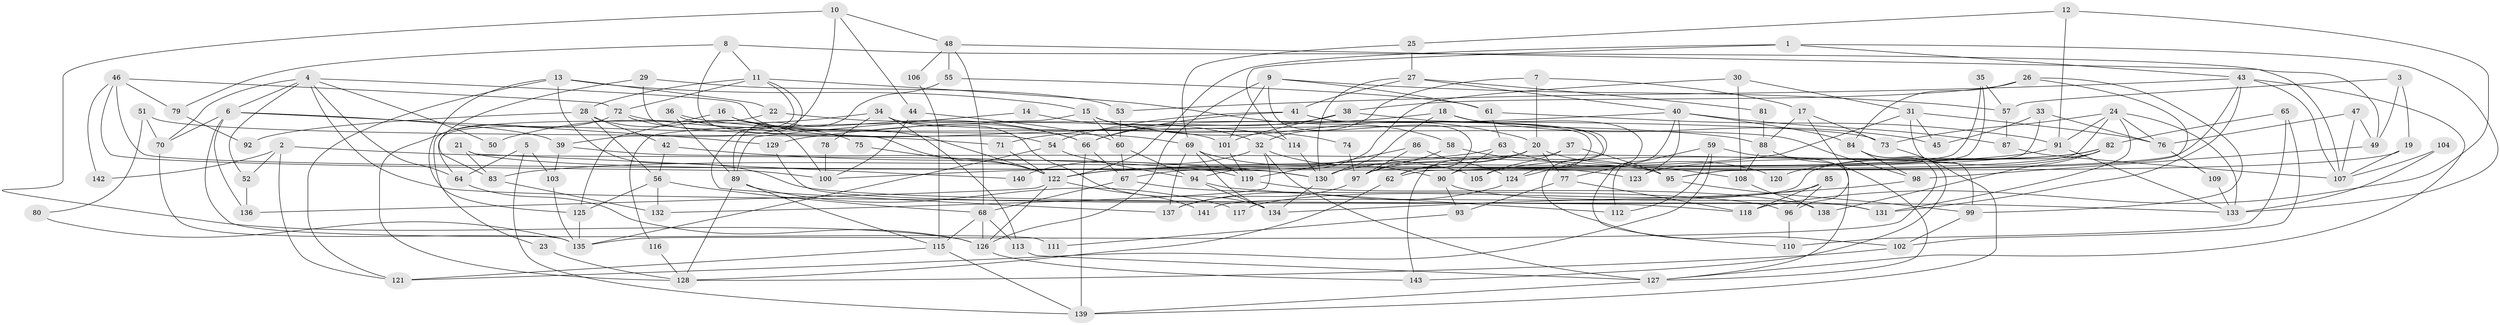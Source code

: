 // coarse degree distribution, {2: 0.16666666666666666, 5: 0.19047619047619047, 4: 0.11904761904761904, 7: 0.023809523809523808, 9: 0.07142857142857142, 6: 0.09523809523809523, 3: 0.16666666666666666, 10: 0.047619047619047616, 8: 0.023809523809523808, 11: 0.047619047619047616, 13: 0.023809523809523808, 14: 0.023809523809523808}
// Generated by graph-tools (version 1.1) at 2025/53/03/04/25 21:53:14]
// undirected, 143 vertices, 286 edges
graph export_dot {
graph [start="1"]
  node [color=gray90,style=filled];
  1;
  2;
  3;
  4;
  5;
  6;
  7;
  8;
  9;
  10;
  11;
  12;
  13;
  14;
  15;
  16;
  17;
  18;
  19;
  20;
  21;
  22;
  23;
  24;
  25;
  26;
  27;
  28;
  29;
  30;
  31;
  32;
  33;
  34;
  35;
  36;
  37;
  38;
  39;
  40;
  41;
  42;
  43;
  44;
  45;
  46;
  47;
  48;
  49;
  50;
  51;
  52;
  53;
  54;
  55;
  56;
  57;
  58;
  59;
  60;
  61;
  62;
  63;
  64;
  65;
  66;
  67;
  68;
  69;
  70;
  71;
  72;
  73;
  74;
  75;
  76;
  77;
  78;
  79;
  80;
  81;
  82;
  83;
  84;
  85;
  86;
  87;
  88;
  89;
  90;
  91;
  92;
  93;
  94;
  95;
  96;
  97;
  98;
  99;
  100;
  101;
  102;
  103;
  104;
  105;
  106;
  107;
  108;
  109;
  110;
  111;
  112;
  113;
  114;
  115;
  116;
  117;
  118;
  119;
  120;
  121;
  122;
  123;
  124;
  125;
  126;
  127;
  128;
  129;
  130;
  131;
  132;
  133;
  134;
  135;
  136;
  137;
  138;
  139;
  140;
  141;
  142;
  143;
  1 -- 122;
  1 -- 133;
  1 -- 43;
  1 -- 114;
  2 -- 119;
  2 -- 121;
  2 -- 52;
  2 -- 142;
  3 -- 49;
  3 -- 57;
  3 -- 19;
  4 -- 118;
  4 -- 52;
  4 -- 6;
  4 -- 50;
  4 -- 64;
  4 -- 70;
  4 -- 101;
  5 -- 139;
  5 -- 64;
  5 -- 103;
  6 -- 70;
  6 -- 39;
  6 -- 111;
  6 -- 129;
  6 -- 136;
  7 -- 20;
  7 -- 17;
  7 -- 32;
  8 -- 54;
  8 -- 11;
  8 -- 49;
  8 -- 79;
  9 -- 61;
  9 -- 126;
  9 -- 57;
  9 -- 62;
  9 -- 101;
  10 -- 44;
  10 -- 39;
  10 -- 48;
  10 -- 126;
  11 -- 58;
  11 -- 72;
  11 -- 28;
  11 -- 64;
  11 -- 137;
  12 -- 91;
  12 -- 25;
  12 -- 118;
  13 -- 125;
  13 -- 15;
  13 -- 22;
  13 -- 121;
  13 -- 133;
  14 -- 32;
  14 -- 89;
  15 -- 114;
  15 -- 60;
  15 -- 20;
  15 -- 74;
  15 -- 116;
  16 -- 69;
  16 -- 125;
  16 -- 66;
  17 -- 73;
  17 -- 88;
  17 -- 96;
  18 -- 130;
  18 -- 45;
  18 -- 110;
  18 -- 129;
  19 -- 107;
  19 -- 67;
  20 -- 62;
  20 -- 77;
  20 -- 97;
  20 -- 100;
  20 -- 120;
  21 -- 83;
  21 -- 123;
  21 -- 140;
  22 -- 73;
  22 -- 23;
  23 -- 128;
  24 -- 91;
  24 -- 131;
  24 -- 73;
  24 -- 76;
  24 -- 95;
  24 -- 133;
  25 -- 27;
  25 -- 69;
  26 -- 38;
  26 -- 95;
  26 -- 84;
  26 -- 99;
  27 -- 41;
  27 -- 130;
  27 -- 40;
  27 -- 81;
  28 -- 56;
  28 -- 42;
  28 -- 92;
  28 -- 100;
  29 -- 122;
  29 -- 53;
  29 -- 83;
  30 -- 94;
  30 -- 31;
  30 -- 108;
  31 -- 76;
  31 -- 99;
  31 -- 45;
  31 -- 122;
  32 -- 90;
  32 -- 127;
  32 -- 132;
  32 -- 140;
  33 -- 90;
  33 -- 76;
  33 -- 45;
  34 -- 113;
  34 -- 134;
  34 -- 50;
  34 -- 78;
  34 -- 98;
  35 -- 57;
  35 -- 62;
  35 -- 97;
  36 -- 66;
  36 -- 122;
  36 -- 89;
  37 -- 95;
  37 -- 143;
  37 -- 105;
  38 -- 101;
  38 -- 66;
  38 -- 124;
  39 -- 95;
  39 -- 103;
  40 -- 84;
  40 -- 71;
  40 -- 87;
  40 -- 112;
  40 -- 123;
  41 -- 66;
  41 -- 124;
  41 -- 54;
  41 -- 102;
  42 -- 56;
  42 -- 130;
  43 -- 122;
  43 -- 53;
  43 -- 107;
  43 -- 127;
  43 -- 131;
  44 -- 60;
  44 -- 100;
  46 -- 100;
  46 -- 130;
  46 -- 72;
  46 -- 79;
  46 -- 142;
  47 -- 49;
  47 -- 107;
  47 -- 76;
  48 -- 68;
  48 -- 55;
  48 -- 106;
  48 -- 107;
  49 -- 98;
  51 -- 70;
  51 -- 71;
  51 -- 80;
  52 -- 136;
  53 -- 60;
  54 -- 135;
  54 -- 94;
  55 -- 89;
  55 -- 61;
  56 -- 132;
  56 -- 68;
  56 -- 125;
  57 -- 87;
  58 -- 97;
  58 -- 95;
  59 -- 127;
  59 -- 112;
  59 -- 77;
  59 -- 121;
  60 -- 67;
  60 -- 94;
  61 -- 91;
  61 -- 63;
  62 -- 128;
  63 -- 108;
  63 -- 83;
  63 -- 90;
  64 -- 126;
  65 -- 110;
  65 -- 82;
  65 -- 102;
  66 -- 67;
  66 -- 139;
  67 -- 68;
  67 -- 96;
  68 -- 126;
  68 -- 115;
  68 -- 113;
  69 -- 119;
  69 -- 137;
  69 -- 105;
  69 -- 134;
  70 -- 135;
  71 -- 122;
  72 -- 128;
  72 -- 75;
  72 -- 88;
  73 -- 139;
  74 -- 97;
  75 -- 122;
  76 -- 109;
  77 -- 93;
  77 -- 118;
  78 -- 100;
  79 -- 92;
  80 -- 135;
  81 -- 88;
  82 -- 138;
  82 -- 105;
  82 -- 120;
  82 -- 123;
  82 -- 130;
  82 -- 141;
  83 -- 132;
  84 -- 98;
  84 -- 135;
  84 -- 143;
  85 -- 118;
  85 -- 96;
  85 -- 117;
  86 -- 124;
  86 -- 97;
  86 -- 119;
  87 -- 107;
  88 -- 127;
  88 -- 108;
  89 -- 115;
  89 -- 117;
  89 -- 128;
  90 -- 131;
  90 -- 93;
  91 -- 122;
  91 -- 133;
  93 -- 111;
  94 -- 134;
  94 -- 112;
  95 -- 99;
  96 -- 110;
  97 -- 137;
  98 -- 134;
  99 -- 102;
  101 -- 119;
  102 -- 128;
  103 -- 135;
  104 -- 107;
  104 -- 133;
  106 -- 115;
  108 -- 138;
  109 -- 133;
  113 -- 127;
  114 -- 130;
  115 -- 139;
  115 -- 121;
  116 -- 128;
  119 -- 138;
  122 -- 126;
  122 -- 136;
  122 -- 141;
  124 -- 137;
  125 -- 135;
  126 -- 143;
  127 -- 139;
  129 -- 131;
  130 -- 134;
}
